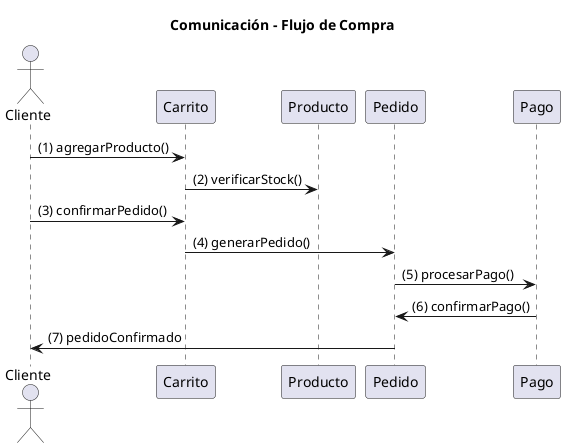 @startuml
title Comunicación - Flujo de Compra

actor Cliente

Cliente -> Carrito : (1) agregarProducto()
Carrito -> Producto : (2) verificarStock()
Cliente -> Carrito : (3) confirmarPedido()
Carrito -> Pedido : (4) generarPedido()
Pedido -> Pago : (5) procesarPago()
Pago -> Pedido : (6) confirmarPago()
Pedido -> Cliente : (7) pedidoConfirmado

@enduml

